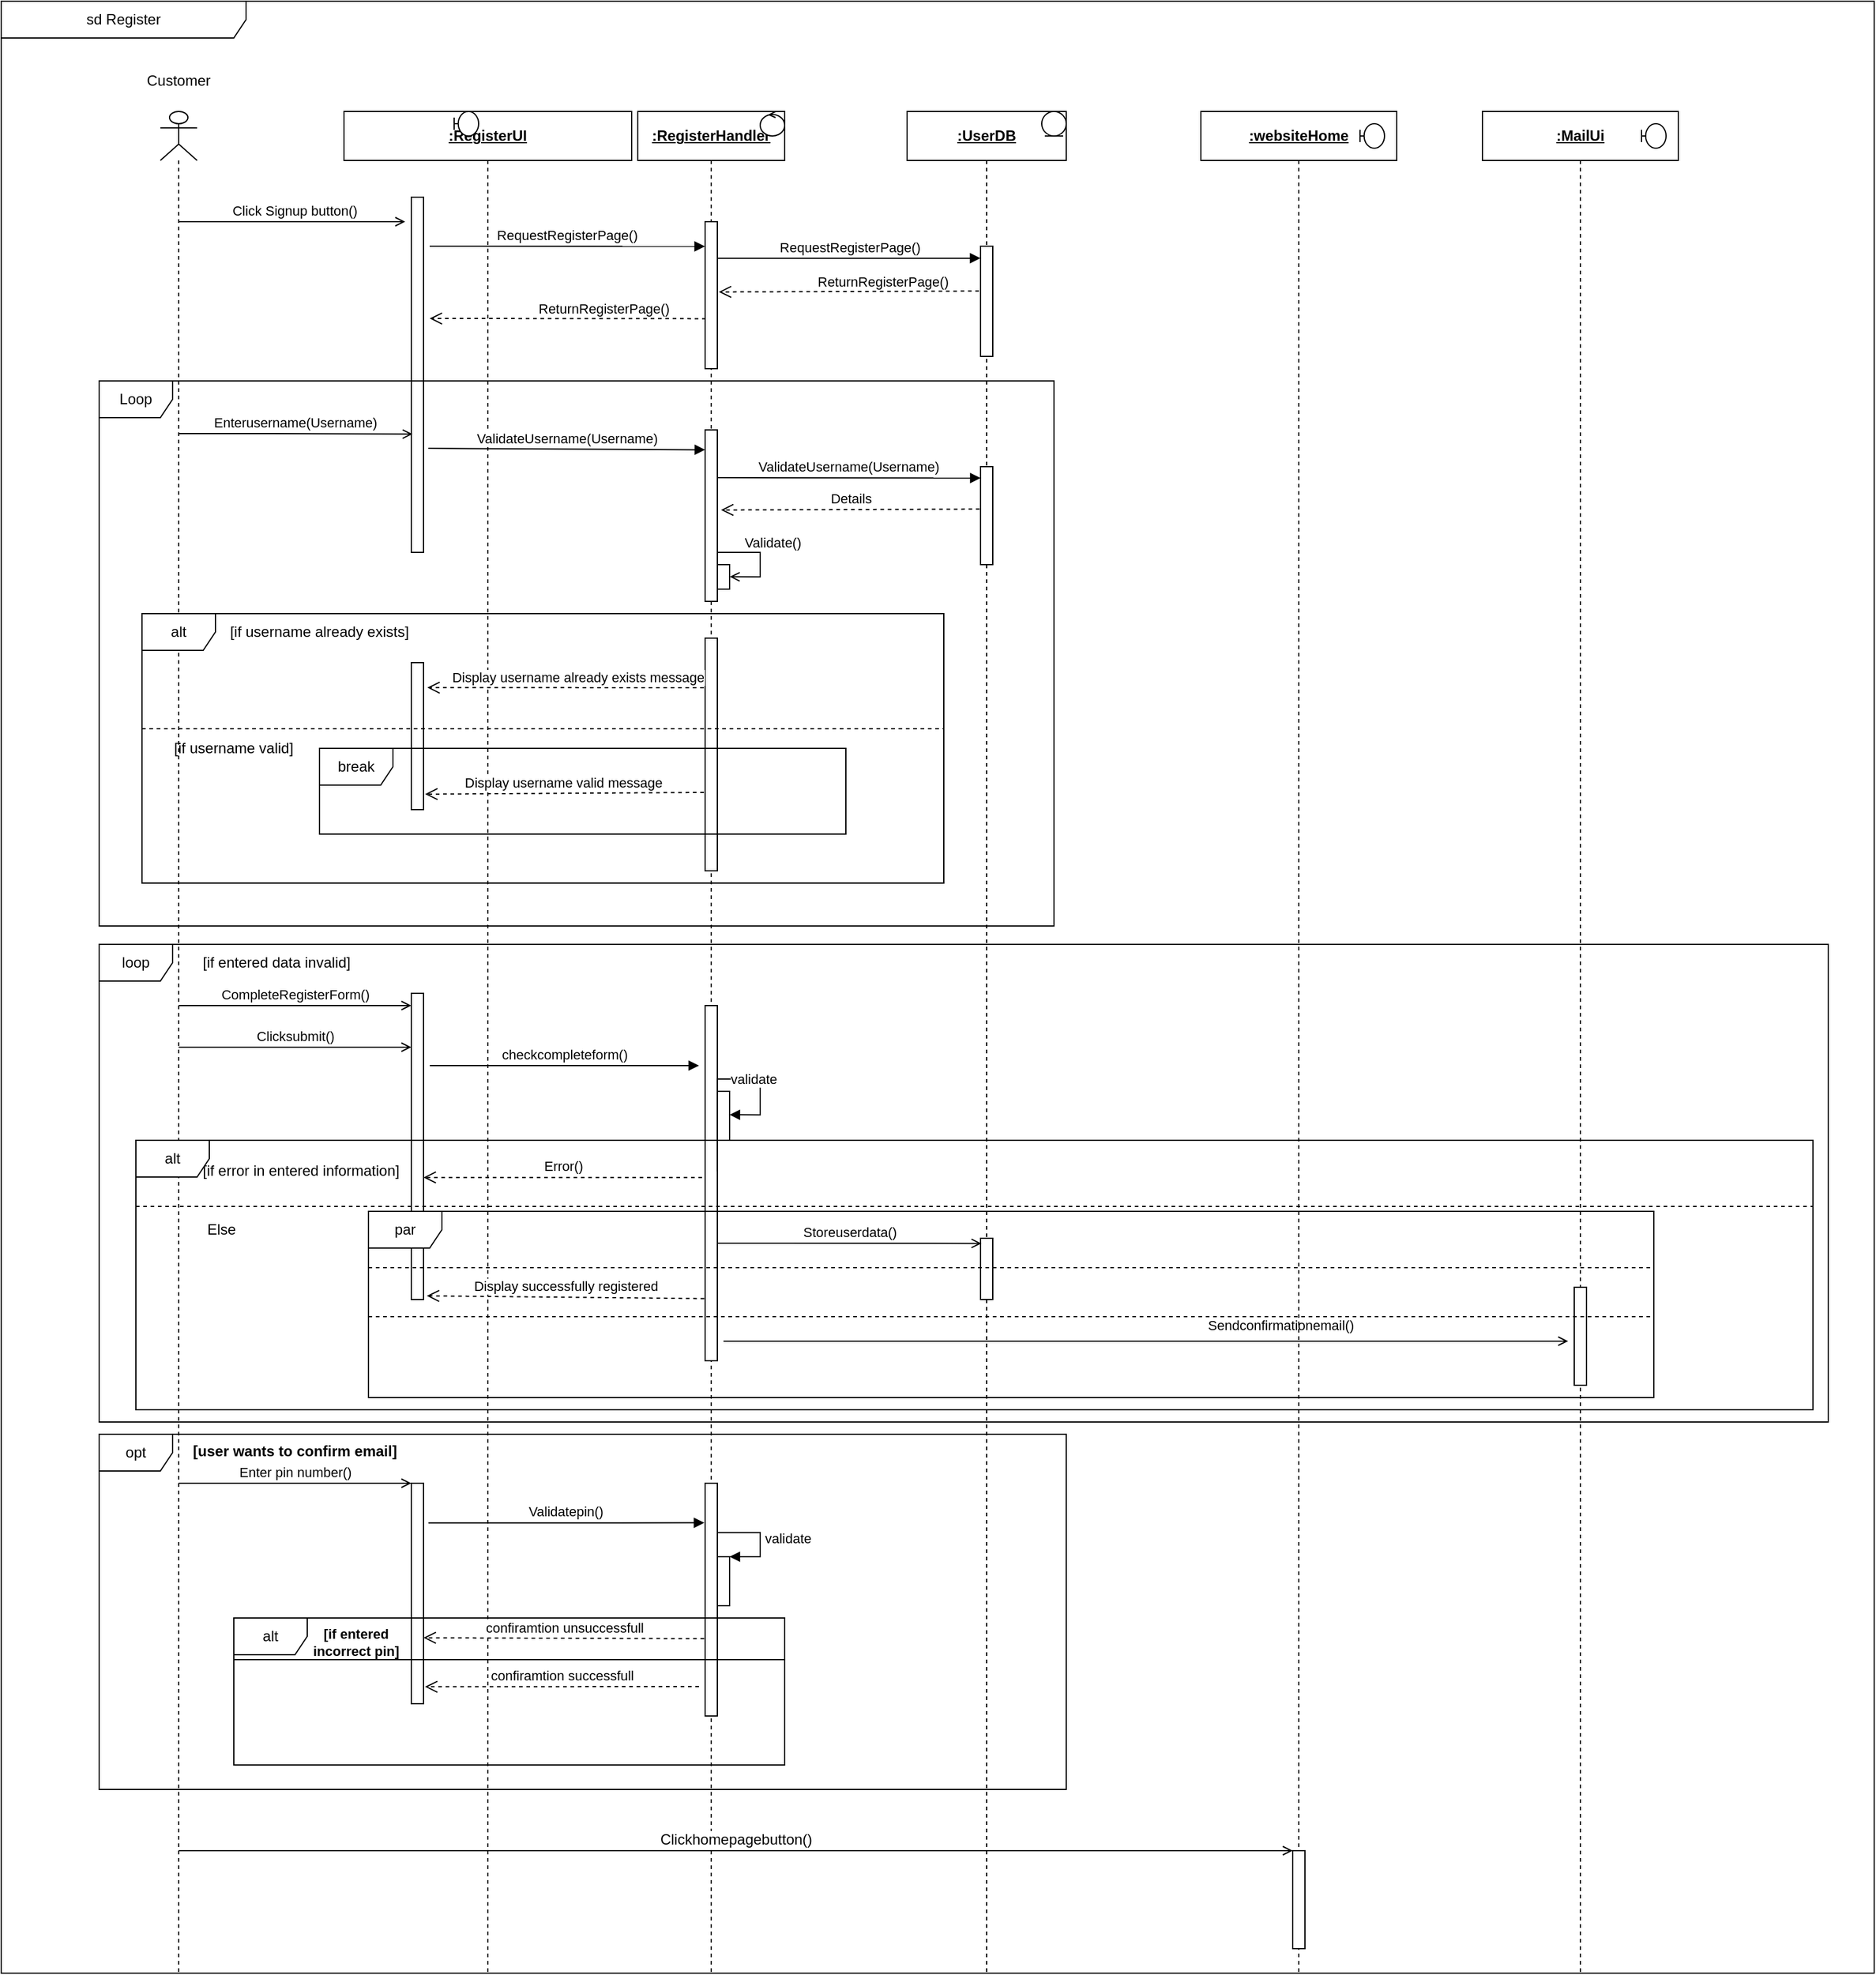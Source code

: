 <mxfile version="20.5.1" type="device"><diagram id="bgvcoaQkNidrX96B3RR3" name="Page-1"><mxGraphModel dx="2737" dy="1038" grid="1" gridSize="10" guides="1" tooltips="1" connect="1" arrows="1" fold="1" page="1" pageScale="1" pageWidth="850" pageHeight="1100" math="0" shadow="0"><root><mxCell id="0"/><mxCell id="1" parent="0"/><mxCell id="s16_qmWigvZBPGDiaE9q-4" value="&lt;b&gt;&lt;u&gt;:RegisterUI&lt;/u&gt;&lt;/b&gt;" style="shape=umlLifeline;perimeter=lifelinePerimeter;whiteSpace=wrap;html=1;container=1;collapsible=0;recursiveResize=0;outlineConnect=0;" parent="1" vertex="1"><mxGeometry x="240" y="160" width="235" height="1520" as="geometry"/></mxCell><mxCell id="s16_qmWigvZBPGDiaE9q-5" value="" style="shape=umlBoundary;whiteSpace=wrap;html=1;" parent="s16_qmWigvZBPGDiaE9q-4" vertex="1"><mxGeometry x="90" width="20" height="20" as="geometry"/></mxCell><mxCell id="s16_qmWigvZBPGDiaE9q-8" value="" style="html=1;points=[];perimeter=orthogonalPerimeter;" parent="s16_qmWigvZBPGDiaE9q-4" vertex="1"><mxGeometry x="55" y="70" width="10" height="290" as="geometry"/></mxCell><mxCell id="s16_qmWigvZBPGDiaE9q-36" value="" style="html=1;points=[];perimeter=orthogonalPerimeter;" parent="s16_qmWigvZBPGDiaE9q-4" vertex="1"><mxGeometry x="55" y="450" width="10" height="120" as="geometry"/></mxCell><mxCell id="s16_qmWigvZBPGDiaE9q-72" value="" style="html=1;points=[];perimeter=orthogonalPerimeter;" parent="s16_qmWigvZBPGDiaE9q-4" vertex="1"><mxGeometry x="55" y="720" width="10" height="250" as="geometry"/></mxCell><mxCell id="s16_qmWigvZBPGDiaE9q-97" value="" style="html=1;points=[];perimeter=orthogonalPerimeter;" parent="s16_qmWigvZBPGDiaE9q-4" vertex="1"><mxGeometry x="55" y="1120" width="10" height="180" as="geometry"/></mxCell><mxCell id="s16_qmWigvZBPGDiaE9q-9" value="" style="shape=umlLifeline;participant=umlActor;perimeter=lifelinePerimeter;whiteSpace=wrap;html=1;container=1;collapsible=0;recursiveResize=0;verticalAlign=top;spacingTop=36;outlineConnect=0;" parent="1" vertex="1"><mxGeometry x="90" y="160" width="30" height="1520" as="geometry"/></mxCell><mxCell id="s16_qmWigvZBPGDiaE9q-10" value="Customer" style="text;html=1;strokeColor=none;fillColor=none;align=center;verticalAlign=middle;whiteSpace=wrap;rounded=0;" parent="1" vertex="1"><mxGeometry x="75" y="120" width="60" height="30" as="geometry"/></mxCell><mxCell id="s16_qmWigvZBPGDiaE9q-12" value="&lt;u&gt;&lt;b&gt;:RegisterHandler&lt;/b&gt;&lt;/u&gt;" style="shape=umlLifeline;perimeter=lifelinePerimeter;whiteSpace=wrap;html=1;container=1;collapsible=0;recursiveResize=0;outlineConnect=0;" parent="1" vertex="1"><mxGeometry x="480" y="160" width="120" height="1520" as="geometry"/></mxCell><mxCell id="s16_qmWigvZBPGDiaE9q-15" value="" style="ellipse;shape=umlControl;whiteSpace=wrap;html=1;" parent="s16_qmWigvZBPGDiaE9q-12" vertex="1"><mxGeometry x="100" width="20" height="20" as="geometry"/></mxCell><mxCell id="s16_qmWigvZBPGDiaE9q-16" value="" style="html=1;points=[];perimeter=orthogonalPerimeter;" parent="s16_qmWigvZBPGDiaE9q-12" vertex="1"><mxGeometry x="55" y="90" width="10" height="120" as="geometry"/></mxCell><mxCell id="s16_qmWigvZBPGDiaE9q-29" value="" style="html=1;points=[];perimeter=orthogonalPerimeter;" parent="s16_qmWigvZBPGDiaE9q-12" vertex="1"><mxGeometry x="55" y="260" width="10" height="140" as="geometry"/></mxCell><mxCell id="s16_qmWigvZBPGDiaE9q-31" value="" style="html=1;points=[];perimeter=orthogonalPerimeter;" parent="s16_qmWigvZBPGDiaE9q-12" vertex="1"><mxGeometry x="65" y="370" width="10" height="20" as="geometry"/></mxCell><mxCell id="s16_qmWigvZBPGDiaE9q-32" value="Validate()" style="html=1;verticalAlign=bottom;endArrow=open;rounded=0;entryX=1.016;entryY=0.494;entryDx=0;entryDy=0;entryPerimeter=0;endFill=0;exitX=0.96;exitY=0.714;exitDx=0;exitDy=0;exitPerimeter=0;" parent="s16_qmWigvZBPGDiaE9q-12" source="s16_qmWigvZBPGDiaE9q-29" target="s16_qmWigvZBPGDiaE9q-31" edge="1"><mxGeometry x="-0.104" y="10" width="80" relative="1" as="geometry"><mxPoint x="10" y="340" as="sourcePoint"/><mxPoint x="80" y="320" as="targetPoint"/><Array as="points"><mxPoint x="100" y="360"/><mxPoint x="100" y="380"/></Array><mxPoint as="offset"/></mxGeometry></mxCell><mxCell id="s16_qmWigvZBPGDiaE9q-37" value="" style="html=1;points=[];perimeter=orthogonalPerimeter;" parent="s16_qmWigvZBPGDiaE9q-12" vertex="1"><mxGeometry x="55" y="430" width="10" height="190" as="geometry"/></mxCell><mxCell id="s16_qmWigvZBPGDiaE9q-75" value="" style="html=1;points=[];perimeter=orthogonalPerimeter;" parent="s16_qmWigvZBPGDiaE9q-12" vertex="1"><mxGeometry x="55" y="730" width="10" height="290" as="geometry"/></mxCell><mxCell id="s16_qmWigvZBPGDiaE9q-76" value="" style="html=1;points=[];perimeter=orthogonalPerimeter;" parent="s16_qmWigvZBPGDiaE9q-12" vertex="1"><mxGeometry x="65.0" y="800" width="10" height="40" as="geometry"/></mxCell><mxCell id="s16_qmWigvZBPGDiaE9q-77" value="validate" style="edgeStyle=orthogonalEdgeStyle;html=1;align=left;spacingLeft=2;endArrow=block;rounded=0;entryX=1;entryY=0.479;exitX=0.991;exitY=0.467;exitDx=0;exitDy=0;exitPerimeter=0;entryDx=0;entryDy=0;entryPerimeter=0;" parent="s16_qmWigvZBPGDiaE9q-12" source="s16_qmWigvZBPGDiaE9q-75" target="s16_qmWigvZBPGDiaE9q-76" edge="1"><mxGeometry relative="1" as="geometry"><mxPoint x="69.94" y="800" as="sourcePoint"/><Array as="points"><mxPoint x="65" y="790"/><mxPoint x="100" y="790"/><mxPoint x="100" y="819"/></Array></mxGeometry></mxCell><mxCell id="s16_qmWigvZBPGDiaE9q-98" value="" style="html=1;points=[];perimeter=orthogonalPerimeter;" parent="s16_qmWigvZBPGDiaE9q-12" vertex="1"><mxGeometry x="55" y="1120" width="10" height="190" as="geometry"/></mxCell><mxCell id="s16_qmWigvZBPGDiaE9q-101" value="" style="html=1;points=[];perimeter=orthogonalPerimeter;" parent="s16_qmWigvZBPGDiaE9q-12" vertex="1"><mxGeometry x="65" y="1180" width="10" height="40" as="geometry"/></mxCell><mxCell id="s16_qmWigvZBPGDiaE9q-102" value="validate" style="edgeStyle=orthogonalEdgeStyle;html=1;align=left;spacingLeft=2;endArrow=block;rounded=0;entryX=1;entryY=0;exitX=1.047;exitY=0.212;exitDx=0;exitDy=0;exitPerimeter=0;" parent="s16_qmWigvZBPGDiaE9q-12" source="s16_qmWigvZBPGDiaE9q-98" target="s16_qmWigvZBPGDiaE9q-101" edge="1"><mxGeometry relative="1" as="geometry"><mxPoint x="70" y="1160" as="sourcePoint"/><Array as="points"><mxPoint x="100" y="1160"/><mxPoint x="100" y="1180"/></Array></mxGeometry></mxCell><mxCell id="s16_qmWigvZBPGDiaE9q-13" value="&lt;u&gt;&lt;b&gt;:UserDB&lt;/b&gt;&lt;/u&gt;&lt;span style=&quot;color: rgba(0, 0, 0, 0); font-family: monospace; font-size: 0px; text-align: start;&quot;&gt;%3CmxGraphModel%3E%3Croot%3E%3CmxCell%20id%3D%220%22%2F%3E%3CmxCell%20id%3D%221%22%20parent%3D%220%22%2F%3E%3CmxCell%20id%3D%222%22%20value%3D%22return%22%20style%3D%22html%3D1%3BverticalAlign%3Dbottom%3BendArrow%3Dopen%3Bdashed%3D1%3BendSize%3D8%3Brounded%3D0%3BentryX%3D0.95%3BentryY%3D0.04%3BentryDx%3D0%3BentryDy%3D0%3BentryPerimeter%3D0%3BexitX%3D0.05%3BexitY%3D0.21%3BexitDx%3D0%3BexitDy%3D0%3BexitPerimeter%3D0%3B%22%20edge%3D%221%22%20parent%3D%221%22%3E%3CmxGeometry%20relative%3D%221%22%20as%3D%22geometry%22%3E%3CmxPoint%20x%3D%22535.5%22%20y%3D%22615.2%22%20as%3D%22sourcePoint%22%2F%3E%3CmxPoint%20x%3D%22304.5%22%20y%3D%22614.8%22%20as%3D%22targetPoint%22%2F%3E%3C%2FmxGeometry%3E%3C%2FmxCell%3E%3C%2Froot%3E%3C%2FmxGraphModel%3E&lt;/span&gt;" style="shape=umlLifeline;perimeter=lifelinePerimeter;whiteSpace=wrap;html=1;container=1;collapsible=0;recursiveResize=0;outlineConnect=0;" parent="1" vertex="1"><mxGeometry x="700" y="160" width="130" height="1520" as="geometry"/></mxCell><mxCell id="s16_qmWigvZBPGDiaE9q-14" value="" style="ellipse;shape=umlEntity;whiteSpace=wrap;html=1;" parent="s16_qmWigvZBPGDiaE9q-13" vertex="1"><mxGeometry x="110" width="20" height="20" as="geometry"/></mxCell><mxCell id="s16_qmWigvZBPGDiaE9q-21" value="" style="html=1;points=[];perimeter=orthogonalPerimeter;" parent="s16_qmWigvZBPGDiaE9q-13" vertex="1"><mxGeometry x="60" y="110" width="10" height="90" as="geometry"/></mxCell><mxCell id="s16_qmWigvZBPGDiaE9q-47" value="" style="html=1;points=[];perimeter=orthogonalPerimeter;" parent="s16_qmWigvZBPGDiaE9q-13" vertex="1"><mxGeometry x="60" y="290" width="10" height="80" as="geometry"/></mxCell><mxCell id="s16_qmWigvZBPGDiaE9q-79" value="" style="html=1;points=[];perimeter=orthogonalPerimeter;" parent="s16_qmWigvZBPGDiaE9q-13" vertex="1"><mxGeometry x="60" y="920" width="10" height="50" as="geometry"/></mxCell><mxCell id="s16_qmWigvZBPGDiaE9q-17" value="&amp;nbsp;Click Signup button()" style="html=1;verticalAlign=bottom;endArrow=open;rounded=0;endFill=0;" parent="1" source="s16_qmWigvZBPGDiaE9q-9" edge="1"><mxGeometry width="80" relative="1" as="geometry"><mxPoint x="440" y="400" as="sourcePoint"/><mxPoint x="290" y="250" as="targetPoint"/><Array as="points"><mxPoint x="180" y="250"/></Array></mxGeometry></mxCell><mxCell id="s16_qmWigvZBPGDiaE9q-18" value="RequestRegisterPage()" style="html=1;verticalAlign=bottom;endArrow=block;rounded=0;entryX=-0.018;entryY=0.168;entryDx=0;entryDy=0;entryPerimeter=0;" parent="1" target="s16_qmWigvZBPGDiaE9q-16" edge="1"><mxGeometry width="80" relative="1" as="geometry"><mxPoint x="310" y="270" as="sourcePoint"/><mxPoint x="530" y="270" as="targetPoint"/></mxGeometry></mxCell><mxCell id="s16_qmWigvZBPGDiaE9q-19" value="ReturnRegisterPage()" style="html=1;verticalAlign=bottom;endArrow=open;dashed=1;endSize=8;rounded=0;exitX=0.05;exitY=0.66;exitDx=0;exitDy=0;exitPerimeter=0;" parent="1" source="s16_qmWigvZBPGDiaE9q-16" edge="1"><mxGeometry x="-0.261" y="1" relative="1" as="geometry"><mxPoint x="440" y="310" as="sourcePoint"/><mxPoint x="310" y="329" as="targetPoint"/><mxPoint as="offset"/></mxGeometry></mxCell><mxCell id="s16_qmWigvZBPGDiaE9q-20" value="RequestRegisterPage()" style="html=1;verticalAlign=bottom;endArrow=block;rounded=0;exitX=1.007;exitY=0.249;exitDx=0;exitDy=0;exitPerimeter=0;entryX=-0.011;entryY=0.109;entryDx=0;entryDy=0;entryPerimeter=0;" parent="1" source="s16_qmWigvZBPGDiaE9q-16" target="s16_qmWigvZBPGDiaE9q-21" edge="1"><mxGeometry width="80" relative="1" as="geometry"><mxPoint x="314.67" y="280.92" as="sourcePoint"/><mxPoint x="544.82" y="280.16" as="targetPoint"/></mxGeometry></mxCell><mxCell id="s16_qmWigvZBPGDiaE9q-22" value="ReturnRegisterPage()" style="html=1;verticalAlign=bottom;endArrow=open;dashed=1;endSize=8;rounded=0;exitX=-0.126;exitY=0.407;exitDx=0;exitDy=0;exitPerimeter=0;entryX=1.122;entryY=0.478;entryDx=0;entryDy=0;entryPerimeter=0;" parent="1" source="s16_qmWigvZBPGDiaE9q-21" target="s16_qmWigvZBPGDiaE9q-16" edge="1"><mxGeometry x="-0.261" y="1" relative="1" as="geometry"><mxPoint x="545.5" y="339.2" as="sourcePoint"/><mxPoint x="315" y="340.76" as="targetPoint"/><mxPoint as="offset"/></mxGeometry></mxCell><mxCell id="s16_qmWigvZBPGDiaE9q-23" value="Enterusername(Username)" style="html=1;verticalAlign=bottom;endArrow=open;rounded=0;endFill=0;entryX=0.1;entryY=0.667;entryDx=0;entryDy=0;entryPerimeter=0;" parent="1" source="s16_qmWigvZBPGDiaE9q-9" target="s16_qmWigvZBPGDiaE9q-8" edge="1"><mxGeometry width="80" relative="1" as="geometry"><mxPoint x="114.944" y="260" as="sourcePoint"/><mxPoint x="290" y="370" as="targetPoint"/><Array as="points"><mxPoint x="180" y="423"/></Array></mxGeometry></mxCell><mxCell id="s16_qmWigvZBPGDiaE9q-28" value="ValidateUsername(Username)" style="html=1;verticalAlign=bottom;endArrow=block;rounded=0;exitX=1.392;exitY=0.707;exitDx=0;exitDy=0;exitPerimeter=0;entryX=0;entryY=0.116;entryDx=0;entryDy=0;entryPerimeter=0;" parent="1" source="s16_qmWigvZBPGDiaE9q-8" target="s16_qmWigvZBPGDiaE9q-29" edge="1"><mxGeometry width="80" relative="1" as="geometry"><mxPoint x="310" y="440" as="sourcePoint"/><mxPoint x="530" y="403" as="targetPoint"/></mxGeometry></mxCell><mxCell id="s16_qmWigvZBPGDiaE9q-41" value="Display username already exists message" style="html=1;verticalAlign=bottom;endArrow=open;dashed=1;endSize=8;rounded=0;entryX=1.311;entryY=0.17;entryDx=0;entryDy=0;entryPerimeter=0;exitX=-0.111;exitY=0.213;exitDx=0;exitDy=0;exitPerimeter=0;" parent="1" source="s16_qmWigvZBPGDiaE9q-37" target="s16_qmWigvZBPGDiaE9q-36" edge="1"><mxGeometry x="-0.088" y="1" relative="1" as="geometry"><mxPoint x="380" y="580" as="sourcePoint"/><mxPoint x="300" y="580" as="targetPoint"/><mxPoint as="offset"/></mxGeometry></mxCell><mxCell id="s16_qmWigvZBPGDiaE9q-46" value="ValidateUsername(Username)" style="html=1;verticalAlign=bottom;endArrow=block;rounded=0;exitX=0.98;exitY=0.279;exitDx=0;exitDy=0;exitPerimeter=0;entryX=0;entryY=0.116;entryDx=0;entryDy=0;entryPerimeter=0;" parent="1" source="s16_qmWigvZBPGDiaE9q-29" target="s16_qmWigvZBPGDiaE9q-47" edge="1"><mxGeometry width="80" relative="1" as="geometry"><mxPoint x="314.5" y="427.34" as="sourcePoint"/><mxPoint x="545" y="426.24" as="targetPoint"/></mxGeometry></mxCell><mxCell id="s16_qmWigvZBPGDiaE9q-48" value="Details" style="html=1;verticalAlign=bottom;endArrow=open;dashed=1;endSize=8;rounded=0;entryX=1.3;entryY=0.467;entryDx=0;entryDy=0;entryPerimeter=0;exitX=-0.08;exitY=0.433;exitDx=0;exitDy=0;exitPerimeter=0;" parent="1" source="s16_qmWigvZBPGDiaE9q-47" target="s16_qmWigvZBPGDiaE9q-29" edge="1"><mxGeometry relative="1" as="geometry"><mxPoint x="545.5" y="625.2" as="sourcePoint"/><mxPoint x="314.5" y="624.8" as="targetPoint"/></mxGeometry></mxCell><mxCell id="s16_qmWigvZBPGDiaE9q-57" value="[if username already exists]" style="text;html=1;strokeColor=none;fillColor=none;align=center;verticalAlign=middle;whiteSpace=wrap;rounded=0;" parent="1" vertex="1"><mxGeometry x="140" y="570" width="160" height="30" as="geometry"/></mxCell><mxCell id="s16_qmWigvZBPGDiaE9q-58" value="break" style="shape=umlFrame;whiteSpace=wrap;html=1;" parent="1" vertex="1"><mxGeometry x="220" y="680" width="430" height="70" as="geometry"/></mxCell><mxCell id="s16_qmWigvZBPGDiaE9q-60" value="alt" style="shape=umlFrame;whiteSpace=wrap;html=1;" parent="1" vertex="1"><mxGeometry x="75" y="570" width="655" height="220" as="geometry"/></mxCell><mxCell id="s16_qmWigvZBPGDiaE9q-54" value="Display username valid message" style="html=1;verticalAlign=bottom;endArrow=open;dashed=1;endSize=8;rounded=0;entryX=1.131;entryY=0.895;entryDx=0;entryDy=0;entryPerimeter=0;exitX=-0.1;exitY=0.663;exitDx=0;exitDy=0;exitPerimeter=0;" parent="1" source="s16_qmWigvZBPGDiaE9q-37" target="s16_qmWigvZBPGDiaE9q-36" edge="1"><mxGeometry x="0.011" relative="1" as="geometry"><mxPoint x="530" y="720" as="sourcePoint"/><mxPoint x="310" y="690" as="targetPoint"/><mxPoint as="offset"/></mxGeometry></mxCell><mxCell id="s16_qmWigvZBPGDiaE9q-63" value="" style="line;strokeWidth=1;fillColor=none;align=left;verticalAlign=middle;spacingTop=-1;spacingLeft=3;spacingRight=3;rotatable=0;labelPosition=right;points=[];portConstraint=eastwest;strokeColor=inherit;dashed=1;" parent="1" vertex="1"><mxGeometry x="75" y="660" width="655" height="8" as="geometry"/></mxCell><mxCell id="s16_qmWigvZBPGDiaE9q-66" value="[if username valid]" style="text;html=1;strokeColor=none;fillColor=none;align=center;verticalAlign=middle;whiteSpace=wrap;rounded=0;dashed=1;" parent="1" vertex="1"><mxGeometry x="100" y="665" width="100" height="30" as="geometry"/></mxCell><mxCell id="s16_qmWigvZBPGDiaE9q-69" value="CompleteRegisterForm()" style="html=1;verticalAlign=bottom;endArrow=open;rounded=0;endFill=0;" parent="1" source="s16_qmWigvZBPGDiaE9q-9" target="s16_qmWigvZBPGDiaE9q-72" edge="1"><mxGeometry width="80" relative="1" as="geometry"><mxPoint x="390" y="810" as="sourcePoint"/><mxPoint x="270" y="890" as="targetPoint"/><Array as="points"><mxPoint x="105" y="890"/></Array></mxGeometry></mxCell><mxCell id="s16_qmWigvZBPGDiaE9q-73" value="Clicksubmit()" style="html=1;verticalAlign=bottom;endArrow=open;rounded=0;endFill=0;" parent="1" source="s16_qmWigvZBPGDiaE9q-9" target="s16_qmWigvZBPGDiaE9q-72" edge="1"><mxGeometry width="80" relative="1" as="geometry"><mxPoint x="120.01" y="900.21" as="sourcePoint"/><mxPoint x="305" y="900" as="targetPoint"/><Array as="points"><mxPoint x="110" y="924"/></Array></mxGeometry></mxCell><mxCell id="s16_qmWigvZBPGDiaE9q-74" value="checkcompleteform()" style="html=1;verticalAlign=bottom;endArrow=block;rounded=0;exitX=1.511;exitY=0.236;exitDx=0;exitDy=0;exitPerimeter=0;endFill=1;" parent="1" source="s16_qmWigvZBPGDiaE9q-72" edge="1"><mxGeometry width="80" relative="1" as="geometry"><mxPoint x="350" y="800" as="sourcePoint"/><mxPoint x="530" y="939" as="targetPoint"/></mxGeometry></mxCell><mxCell id="s16_qmWigvZBPGDiaE9q-78" value="Storeuserdata()" style="html=1;verticalAlign=bottom;endArrow=open;rounded=0;exitX=1.022;exitY=0.669;exitDx=0;exitDy=0;exitPerimeter=0;entryX=0.071;entryY=0.084;entryDx=0;entryDy=0;entryPerimeter=0;endFill=0;" parent="1" source="s16_qmWigvZBPGDiaE9q-75" target="s16_qmWigvZBPGDiaE9q-79" edge="1"><mxGeometry width="80" relative="1" as="geometry"><mxPoint x="340" y="930" as="sourcePoint"/><mxPoint x="420" y="930" as="targetPoint"/><Array as="points"/></mxGeometry></mxCell><mxCell id="s16_qmWigvZBPGDiaE9q-80" value="Display successfully registered" style="html=1;verticalAlign=bottom;endArrow=open;dashed=1;endSize=8;rounded=0;entryX=1.267;entryY=0.988;entryDx=0;entryDy=0;entryPerimeter=0;exitX=-0.072;exitY=0.825;exitDx=0;exitDy=0;exitPerimeter=0;" parent="1" source="s16_qmWigvZBPGDiaE9q-75" target="s16_qmWigvZBPGDiaE9q-72" edge="1"><mxGeometry relative="1" as="geometry"><mxPoint x="530" y="1090" as="sourcePoint"/><mxPoint x="310" y="1073" as="targetPoint"/><Array as="points"/></mxGeometry></mxCell><mxCell id="s16_qmWigvZBPGDiaE9q-81" value="Sendconfirmationemail()" style="html=1;verticalAlign=bottom;endArrow=open;rounded=0;endFill=0;" parent="1" edge="1"><mxGeometry x="0.32" y="4" width="80" relative="1" as="geometry"><mxPoint x="550" y="1164" as="sourcePoint"/><mxPoint x="1240" y="1164" as="targetPoint"/><Array as="points"/><mxPoint x="-1" as="offset"/></mxGeometry></mxCell><mxCell id="s16_qmWigvZBPGDiaE9q-83" value="Error()" style="html=1;verticalAlign=bottom;endArrow=open;dashed=1;endSize=8;rounded=0;exitX=-0.247;exitY=0.484;exitDx=0;exitDy=0;exitPerimeter=0;" parent="1" source="s16_qmWigvZBPGDiaE9q-75" target="s16_qmWigvZBPGDiaE9q-72" edge="1"><mxGeometry relative="1" as="geometry"><mxPoint x="460" y="1060" as="sourcePoint"/><mxPoint x="380" y="1060" as="targetPoint"/></mxGeometry></mxCell><mxCell id="s16_qmWigvZBPGDiaE9q-85" value="" style="line;strokeWidth=1;fillColor=none;align=left;verticalAlign=middle;spacingTop=-1;spacingLeft=3;spacingRight=3;rotatable=0;labelPosition=right;points=[];portConstraint=eastwest;strokeColor=inherit;dashed=1;" parent="1" vertex="1"><mxGeometry x="70" y="1050" width="1370" height="8" as="geometry"/></mxCell><mxCell id="s16_qmWigvZBPGDiaE9q-87" value="Else" style="text;html=1;strokeColor=none;fillColor=none;align=center;verticalAlign=middle;whiteSpace=wrap;rounded=0;dashed=1;" parent="1" vertex="1"><mxGeometry x="110" y="1058" width="60" height="30" as="geometry"/></mxCell><mxCell id="s16_qmWigvZBPGDiaE9q-91" value="par" style="shape=umlFrame;whiteSpace=wrap;html=1;" parent="1" vertex="1"><mxGeometry x="260" y="1058" width="1050" height="152" as="geometry"/></mxCell><mxCell id="s16_qmWigvZBPGDiaE9q-92" value="[if entered data invalid]" style="text;html=1;strokeColor=none;fillColor=none;align=center;verticalAlign=middle;whiteSpace=wrap;rounded=0;" parent="1" vertex="1"><mxGeometry x="110" y="840" width="150" height="30" as="geometry"/></mxCell><mxCell id="s16_qmWigvZBPGDiaE9q-86" value="[if error in entered information]" style="text;html=1;strokeColor=none;fillColor=none;align=center;verticalAlign=middle;whiteSpace=wrap;rounded=0;dashed=1;" parent="1" vertex="1"><mxGeometry x="110" y="1010" width="190" height="30" as="geometry"/></mxCell><mxCell id="s16_qmWigvZBPGDiaE9q-96" value="Enter pin number()" style="html=1;verticalAlign=bottom;endArrow=open;rounded=0;endFill=0;" parent="1" source="s16_qmWigvZBPGDiaE9q-9" target="s16_qmWigvZBPGDiaE9q-97" edge="1"><mxGeometry width="80" relative="1" as="geometry"><mxPoint x="500" y="1150" as="sourcePoint"/><mxPoint x="580" y="1150" as="targetPoint"/></mxGeometry></mxCell><mxCell id="s16_qmWigvZBPGDiaE9q-99" value="loop" style="shape=umlFrame;whiteSpace=wrap;html=1;" parent="1" vertex="1"><mxGeometry x="40" y="840" width="1412.5" height="390" as="geometry"/></mxCell><mxCell id="s16_qmWigvZBPGDiaE9q-100" value="Validatepin()" style="html=1;verticalAlign=bottom;endArrow=block;rounded=0;entryX=-0.067;entryY=0.17;entryDx=0;entryDy=0;entryPerimeter=0;exitX=1.4;exitY=0.18;exitDx=0;exitDy=0;exitPerimeter=0;" parent="1" source="s16_qmWigvZBPGDiaE9q-97" target="s16_qmWigvZBPGDiaE9q-98" edge="1"><mxGeometry width="80" relative="1" as="geometry"><mxPoint x="210" y="1470" as="sourcePoint"/><mxPoint x="290" y="1470" as="targetPoint"/></mxGeometry></mxCell><mxCell id="s16_qmWigvZBPGDiaE9q-105" value="alt" style="shape=umlFrame;whiteSpace=wrap;html=1;" parent="1" vertex="1"><mxGeometry x="150" y="1390" width="450" height="120" as="geometry"/></mxCell><mxCell id="s16_qmWigvZBPGDiaE9q-104" value="confiramtion unsuccessfull" style="html=1;verticalAlign=bottom;endArrow=open;dashed=1;endSize=8;rounded=0;entryX=1;entryY=0.701;entryDx=0;entryDy=0;entryPerimeter=0;exitX=-0.08;exitY=0.668;exitDx=0;exitDy=0;exitPerimeter=0;" parent="1" source="s16_qmWigvZBPGDiaE9q-98" target="s16_qmWigvZBPGDiaE9q-97" edge="1"><mxGeometry relative="1" as="geometry"><mxPoint x="535" y="1430" as="sourcePoint"/><mxPoint x="455" y="1430" as="targetPoint"/></mxGeometry></mxCell><mxCell id="s16_qmWigvZBPGDiaE9q-106" value="" style="line;strokeWidth=1;fillColor=none;align=left;verticalAlign=middle;spacingTop=-1;spacingLeft=3;spacingRight=3;rotatable=0;labelPosition=right;points=[];portConstraint=eastwest;strokeColor=inherit;" parent="1" vertex="1"><mxGeometry x="150" y="1420" width="450" height="8" as="geometry"/></mxCell><mxCell id="s16_qmWigvZBPGDiaE9q-107" value="confiramtion successfull" style="html=1;verticalAlign=bottom;endArrow=open;dashed=1;endSize=8;rounded=0;entryX=1.12;entryY=0.923;entryDx=0;entryDy=0;entryPerimeter=0;" parent="1" target="s16_qmWigvZBPGDiaE9q-97" edge="1"><mxGeometry relative="1" as="geometry"><mxPoint x="530" y="1446" as="sourcePoint"/><mxPoint x="315" y="1416.18" as="targetPoint"/></mxGeometry></mxCell><mxCell id="s16_qmWigvZBPGDiaE9q-109" value="[if entered incorrect pin]" style="text;html=1;strokeColor=none;fillColor=none;align=center;verticalAlign=middle;whiteSpace=wrap;rounded=0;fontStyle=1;fontSize=11;" parent="1" vertex="1"><mxGeometry x="210" y="1410" width="80" as="geometry"/></mxCell><mxCell id="s16_qmWigvZBPGDiaE9q-113" value="[user wants to confirm email]" style="text;align=center;fontStyle=1;verticalAlign=middle;spacingLeft=3;spacingRight=3;strokeColor=none;rotatable=0;points=[[0,0.5],[1,0.5]];portConstraint=eastwest;" parent="1" vertex="1"><mxGeometry x="160" y="1240" width="80" height="26" as="geometry"/></mxCell><mxCell id="s16_qmWigvZBPGDiaE9q-115" value="opt" style="shape=umlFrame;whiteSpace=wrap;html=1;" parent="1" vertex="1"><mxGeometry x="40" y="1240" width="790" height="290" as="geometry"/></mxCell><mxCell id="s16_qmWigvZBPGDiaE9q-116" value="&lt;b&gt;&lt;u&gt;&lt;font style=&quot;font-size: 12px;&quot;&gt;:websiteHome&lt;/font&gt;&lt;/u&gt;&lt;/b&gt;" style="shape=umlLifeline;perimeter=lifelinePerimeter;whiteSpace=wrap;html=1;container=1;collapsible=0;recursiveResize=0;outlineConnect=0;fontSize=11;" parent="1" vertex="1"><mxGeometry x="940" y="160" width="160" height="1520" as="geometry"/></mxCell><mxCell id="s16_qmWigvZBPGDiaE9q-117" value="" style="shape=umlBoundary;whiteSpace=wrap;html=1;" parent="s16_qmWigvZBPGDiaE9q-116" vertex="1"><mxGeometry x="130" y="10" width="20" height="20" as="geometry"/></mxCell><mxCell id="s16_qmWigvZBPGDiaE9q-119" value="" style="html=1;points=[];perimeter=orthogonalPerimeter;fontSize=12;" parent="s16_qmWigvZBPGDiaE9q-116" vertex="1"><mxGeometry x="75" y="1420" width="10" height="80" as="geometry"/></mxCell><mxCell id="s16_qmWigvZBPGDiaE9q-118" value="Clickhomepagebutton()" style="html=1;verticalAlign=bottom;endArrow=open;rounded=0;fontSize=12;endFill=0;" parent="1" source="s16_qmWigvZBPGDiaE9q-9" target="s16_qmWigvZBPGDiaE9q-119" edge="1"><mxGeometry width="80" relative="1" as="geometry"><mxPoint x="140" y="1610" as="sourcePoint"/><mxPoint x="960" y="1610" as="targetPoint"/></mxGeometry></mxCell><mxCell id="s16_qmWigvZBPGDiaE9q-68" value="Loop" style="shape=umlFrame;whiteSpace=wrap;html=1;" parent="1" vertex="1"><mxGeometry x="40" y="380" width="780" height="445" as="geometry"/></mxCell><mxCell id="S9Zd3p9jLq9B3LuUFWYu-1" value="&lt;b&gt;&lt;u&gt;&lt;font style=&quot;font-size: 12px;&quot;&gt;:MailUi&lt;/font&gt;&lt;/u&gt;&lt;/b&gt;" style="shape=umlLifeline;perimeter=lifelinePerimeter;whiteSpace=wrap;html=1;container=1;collapsible=0;recursiveResize=0;outlineConnect=0;fontSize=11;" parent="1" vertex="1"><mxGeometry x="1170" y="160" width="160" height="1520" as="geometry"/></mxCell><mxCell id="S9Zd3p9jLq9B3LuUFWYu-2" value="" style="shape=umlBoundary;whiteSpace=wrap;html=1;" parent="S9Zd3p9jLq9B3LuUFWYu-1" vertex="1"><mxGeometry x="130" y="10" width="20" height="20" as="geometry"/></mxCell><mxCell id="S9Zd3p9jLq9B3LuUFWYu-3" value="" style="html=1;points=[];perimeter=orthogonalPerimeter;fontSize=12;" parent="S9Zd3p9jLq9B3LuUFWYu-1" vertex="1"><mxGeometry x="75" y="960" width="10" height="80" as="geometry"/></mxCell><mxCell id="S9Zd3p9jLq9B3LuUFWYu-4" value="alt" style="shape=umlFrame;whiteSpace=wrap;html=1;" parent="1" vertex="1"><mxGeometry x="70" y="1000" width="1370" height="220" as="geometry"/></mxCell><mxCell id="7mL5lRe_icus_Q-Mz5F6-3" value="sd Register" style="shape=umlFrame;whiteSpace=wrap;html=1;width=200;height=30;" vertex="1" parent="1"><mxGeometry x="-40" y="70" width="1530" height="1610" as="geometry"/></mxCell><mxCell id="7mL5lRe_icus_Q-Mz5F6-4" value="" style="line;strokeWidth=1;fillColor=none;align=left;verticalAlign=middle;spacingTop=-1;spacingLeft=3;spacingRight=3;rotatable=0;labelPosition=right;points=[];portConstraint=eastwest;strokeColor=inherit;dashed=1;" vertex="1" parent="1"><mxGeometry x="260" y="1100" width="1050" height="8" as="geometry"/></mxCell><mxCell id="7mL5lRe_icus_Q-Mz5F6-6" value="" style="line;strokeWidth=1;fillColor=none;align=left;verticalAlign=middle;spacingTop=-1;spacingLeft=3;spacingRight=3;rotatable=0;labelPosition=right;points=[];portConstraint=eastwest;strokeColor=inherit;dashed=1;" vertex="1" parent="1"><mxGeometry x="260" y="1140" width="1050" height="8" as="geometry"/></mxCell></root></mxGraphModel></diagram></mxfile>